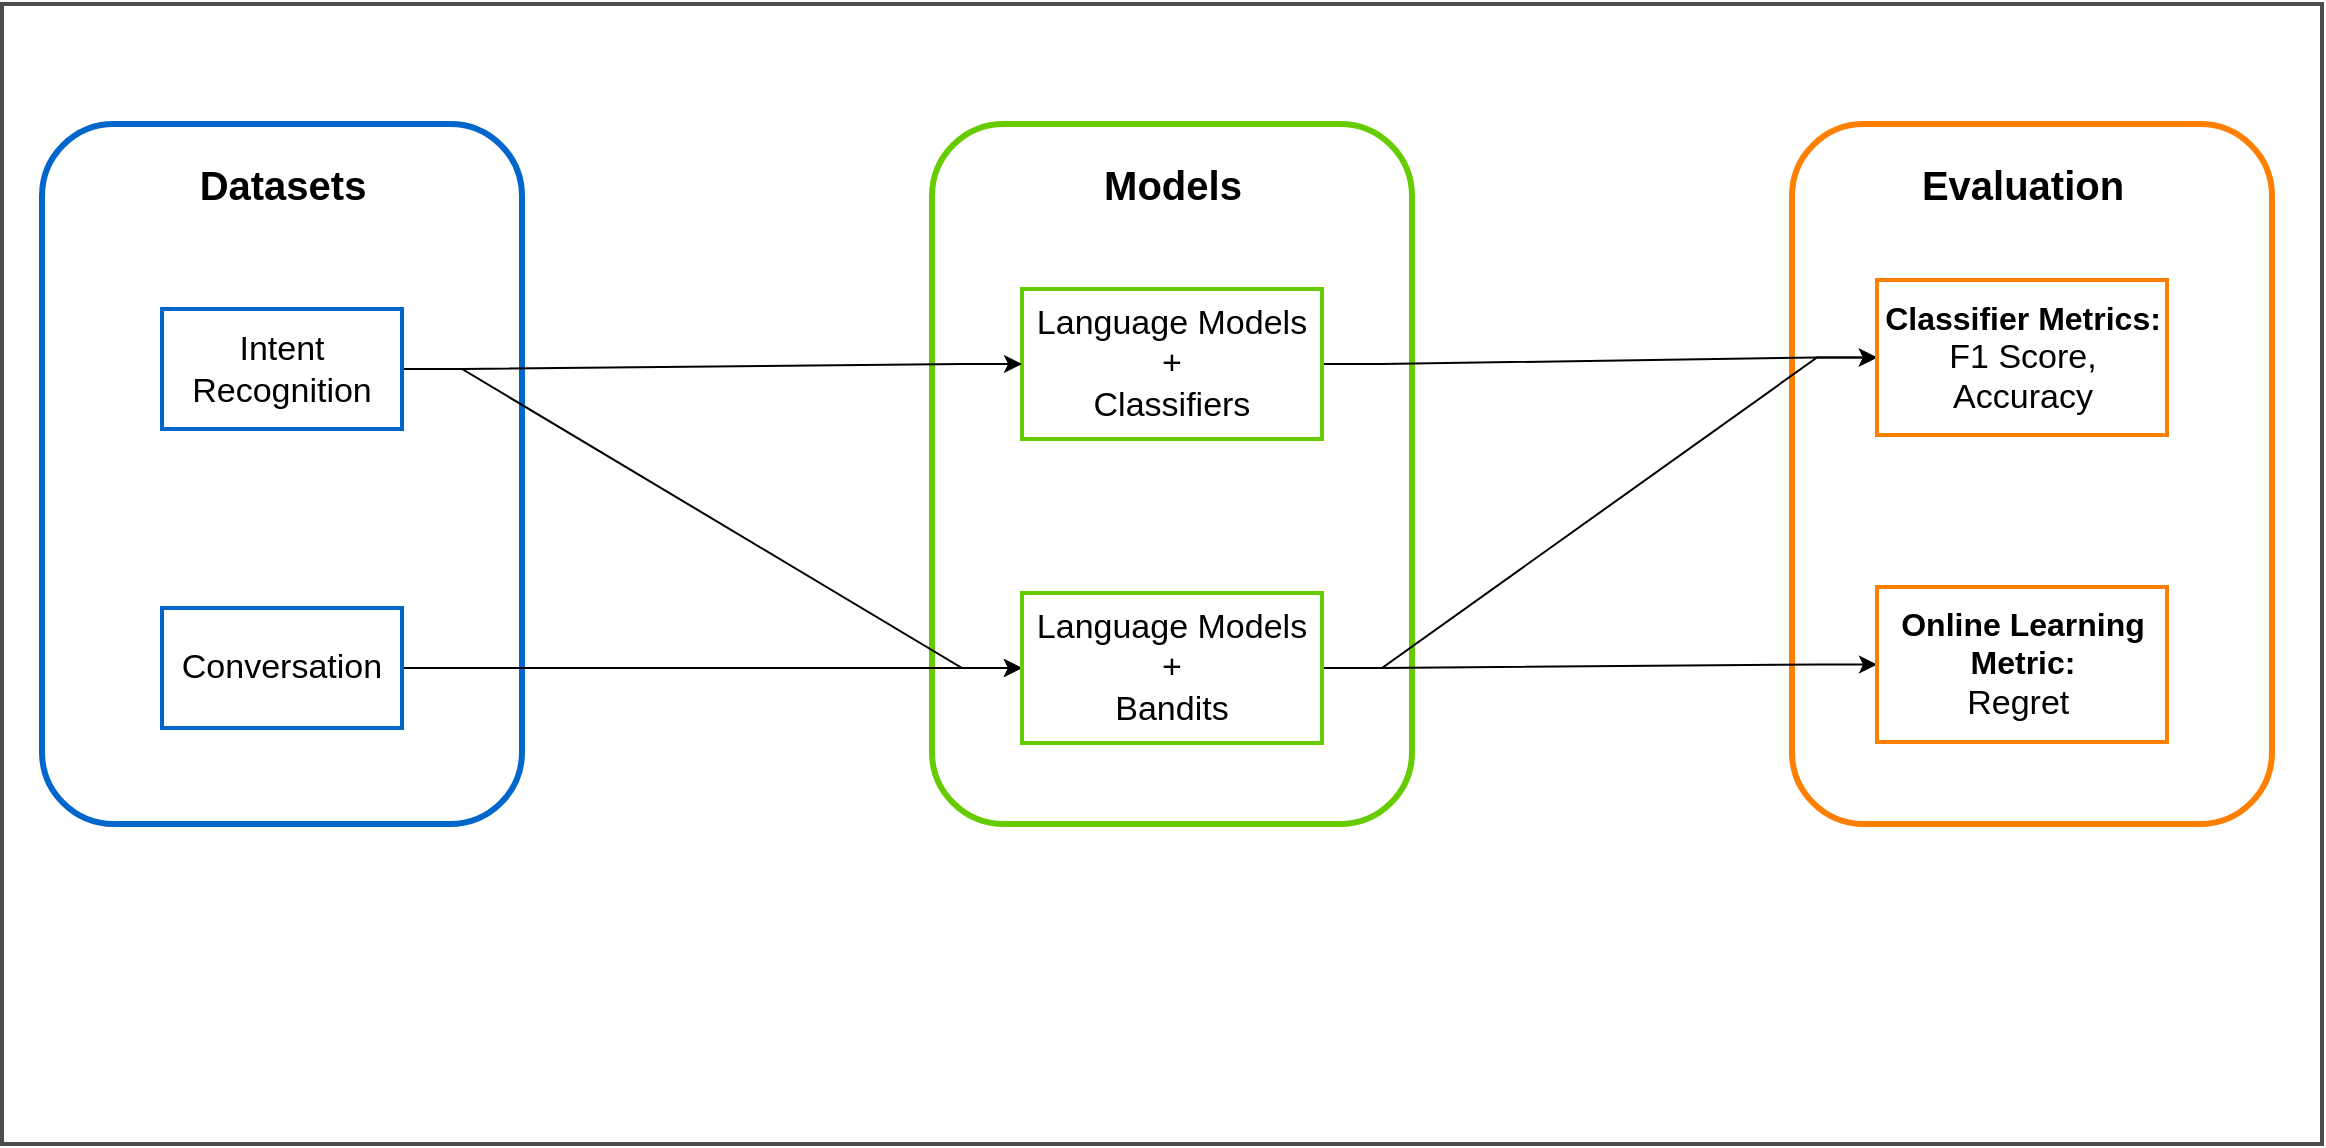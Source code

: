<mxfile version="20.0.3" type="github">
  <diagram id="U4viIV3XaivJw4fxJDdO" name="Page-1">
    <mxGraphModel dx="2272" dy="762" grid="1" gridSize="10" guides="1" tooltips="1" connect="1" arrows="1" fold="1" page="1" pageScale="1" pageWidth="850" pageHeight="1100" math="0" shadow="0">
      <root>
        <mxCell id="0" />
        <mxCell id="1" parent="0" />
        <mxCell id="HzxNZTvXeGD2J4_-lWQK-2" value="&lt;b&gt;&lt;font style=&quot;font-size: 20px&quot;&gt;Datasets&lt;/font&gt;&lt;/b&gt;" style="text;html=1;align=center;verticalAlign=middle;resizable=0;points=[];autosize=1;strokeColor=none;" parent="1" vertex="1">
          <mxGeometry x="-70" y="160" width="100" height="20" as="geometry" />
        </mxCell>
        <mxCell id="HzxNZTvXeGD2J4_-lWQK-3" value="&lt;b&gt;&lt;font style=&quot;font-size: 20px&quot;&gt;Models&lt;/font&gt;&lt;/b&gt;" style="text;html=1;align=center;verticalAlign=middle;resizable=0;points=[];autosize=1;strokeColor=none;" parent="1" vertex="1">
          <mxGeometry x="385" y="160" width="80" height="20" as="geometry" />
        </mxCell>
        <mxCell id="HzxNZTvXeGD2J4_-lWQK-4" value="&lt;b&gt;&lt;font style=&quot;font-size: 20px&quot;&gt;Evaluation&lt;/font&gt;&lt;/b&gt;" style="text;html=1;align=center;verticalAlign=middle;resizable=0;points=[];autosize=1;strokeColor=none;" parent="1" vertex="1">
          <mxGeometry x="790" y="160" width="120" height="20" as="geometry" />
        </mxCell>
        <mxCell id="HzxNZTvXeGD2J4_-lWQK-5" value="&lt;font&gt;&lt;br&gt;&lt;/font&gt;" style="text;html=1;align=center;verticalAlign=middle;resizable=0;points=[];autosize=1;strokeColor=none;" parent="1" vertex="1">
          <mxGeometry x="-30" y="250" width="20" height="20" as="geometry" />
        </mxCell>
        <mxCell id="HzxNZTvXeGD2J4_-lWQK-6" value="&lt;font&gt;&lt;br&gt;&lt;/font&gt;" style="text;html=1;align=center;verticalAlign=middle;resizable=0;points=[];autosize=1;strokeColor=none;" parent="1" vertex="1">
          <mxGeometry x="-30" y="397" width="20" height="20" as="geometry" />
        </mxCell>
        <mxCell id="HzxNZTvXeGD2J4_-lWQK-7" value="&lt;font style=&quot;font-size: 17px&quot;&gt;&lt;br&gt;&lt;/font&gt;" style="text;html=1;align=center;verticalAlign=middle;resizable=0;points=[];autosize=1;strokeColor=none;" parent="1" vertex="1">
          <mxGeometry x="415" y="250" width="20" height="20" as="geometry" />
        </mxCell>
        <mxCell id="HzxNZTvXeGD2J4_-lWQK-8" value="&lt;font style=&quot;font-size: 17px&quot;&gt;&lt;br&gt;&lt;/font&gt;" style="text;html=1;align=center;verticalAlign=middle;resizable=0;points=[];autosize=1;strokeColor=none;" parent="1" vertex="1">
          <mxGeometry x="415" y="402" width="20" height="20" as="geometry" />
        </mxCell>
        <mxCell id="HzxNZTvXeGD2J4_-lWQK-9" value="&lt;font style=&quot;font-size: 17px&quot;&gt;&lt;br&gt;&lt;/font&gt;" style="text;html=1;align=center;verticalAlign=middle;resizable=0;points=[];autosize=1;strokeColor=none;" parent="1" vertex="1">
          <mxGeometry x="845" y="214" width="20" height="20" as="geometry" />
        </mxCell>
        <mxCell id="HzxNZTvXeGD2J4_-lWQK-10" value="&lt;font style=&quot;font-size: 17px&quot;&gt;&lt;br&gt;&lt;/font&gt;" style="text;html=1;align=center;verticalAlign=middle;resizable=0;points=[];autosize=1;strokeColor=none;" parent="1" vertex="1">
          <mxGeometry x="845" y="377" width="20" height="20" as="geometry" />
        </mxCell>
        <mxCell id="HzxNZTvXeGD2J4_-lWQK-11" value="" style="rounded=1;whiteSpace=wrap;html=1;fillColor=none;strokeColor=#0066CC;strokeWidth=3;" parent="1" vertex="1">
          <mxGeometry x="-140" y="140" width="240" height="350" as="geometry" />
        </mxCell>
        <mxCell id="HzxNZTvXeGD2J4_-lWQK-12" value="" style="rounded=1;whiteSpace=wrap;html=1;fillColor=none;strokeColor=#66CC00;strokeWidth=3;" parent="1" vertex="1">
          <mxGeometry x="305" y="140" width="240" height="350" as="geometry" />
        </mxCell>
        <mxCell id="HzxNZTvXeGD2J4_-lWQK-13" value="" style="rounded=1;whiteSpace=wrap;html=1;fillColor=none;strokeWidth=3;strokeColor=#FF8000;" parent="1" vertex="1">
          <mxGeometry x="735" y="140" width="240" height="350" as="geometry" />
        </mxCell>
        <mxCell id="CzQ5qZAhfwt6oCLY_IuG-6" style="edgeStyle=entityRelationEdgeStyle;rounded=0;orthogonalLoop=1;jettySize=auto;html=1;entryX=0;entryY=0.5;entryDx=0;entryDy=0;elbow=vertical;" parent="1" source="HzxNZTvXeGD2J4_-lWQK-14" target="HzxNZTvXeGD2J4_-lWQK-18" edge="1">
          <mxGeometry relative="1" as="geometry" />
        </mxCell>
        <mxCell id="HzxNZTvXeGD2J4_-lWQK-14" value="&lt;span style=&quot;font-size: 17px&quot;&gt;Language Models&lt;br&gt;&lt;/span&gt;&lt;span style=&quot;font-size: 17px&quot;&gt;+&lt;/span&gt;&lt;br style=&quot;font-size: 17px&quot;&gt;&lt;span style=&quot;font-size: 17px&quot;&gt;Classifiers&lt;/span&gt;" style="rounded=0;whiteSpace=wrap;html=1;fillColor=none;strokeColor=#66CC00;strokeWidth=2;" parent="1" vertex="1">
          <mxGeometry x="350" y="222.5" width="150" height="75" as="geometry" />
        </mxCell>
        <mxCell id="CzQ5qZAhfwt6oCLY_IuG-3" style="edgeStyle=entityRelationEdgeStyle;rounded=0;orthogonalLoop=1;jettySize=auto;html=1;exitX=1;exitY=0.5;exitDx=0;exitDy=0;entryX=0;entryY=0.5;entryDx=0;entryDy=0;elbow=vertical;" parent="1" source="HzxNZTvXeGD2J4_-lWQK-15" target="HzxNZTvXeGD2J4_-lWQK-17" edge="1">
          <mxGeometry relative="1" as="geometry" />
        </mxCell>
        <mxCell id="CzQ5qZAhfwt6oCLY_IuG-5" style="edgeStyle=entityRelationEdgeStyle;rounded=0;orthogonalLoop=1;jettySize=auto;html=1;entryX=0;entryY=0.5;entryDx=0;entryDy=0;elbow=vertical;" parent="1" source="HzxNZTvXeGD2J4_-lWQK-15" target="HzxNZTvXeGD2J4_-lWQK-14" edge="1">
          <mxGeometry relative="1" as="geometry" />
        </mxCell>
        <mxCell id="HzxNZTvXeGD2J4_-lWQK-15" value="&lt;span style=&quot;font-size: 17px;&quot;&gt;Intent Recognition&lt;/span&gt;" style="rounded=0;whiteSpace=wrap;html=1;fillColor=none;strokeColor=#0066CC;strokeWidth=2;" parent="1" vertex="1">
          <mxGeometry x="-80" y="232.5" width="120" height="60" as="geometry" />
        </mxCell>
        <mxCell id="CzQ5qZAhfwt6oCLY_IuG-4" style="edgeStyle=entityRelationEdgeStyle;rounded=0;orthogonalLoop=1;jettySize=auto;html=1;entryX=0;entryY=0.5;entryDx=0;entryDy=0;elbow=vertical;" parent="1" source="HzxNZTvXeGD2J4_-lWQK-16" target="HzxNZTvXeGD2J4_-lWQK-17" edge="1">
          <mxGeometry relative="1" as="geometry" />
        </mxCell>
        <mxCell id="HzxNZTvXeGD2J4_-lWQK-16" value="&lt;span style=&quot;font-size: 17px&quot;&gt;Conversation&lt;/span&gt;" style="rounded=0;whiteSpace=wrap;html=1;fillColor=none;strokeColor=#0066CC;strokeWidth=2;" parent="1" vertex="1">
          <mxGeometry x="-80" y="382" width="120" height="60" as="geometry" />
        </mxCell>
        <mxCell id="CzQ5qZAhfwt6oCLY_IuG-7" style="edgeStyle=entityRelationEdgeStyle;rounded=0;orthogonalLoop=1;jettySize=auto;html=1;entryX=0;entryY=0.5;entryDx=0;entryDy=0;elbow=vertical;" parent="1" source="HzxNZTvXeGD2J4_-lWQK-17" target="HzxNZTvXeGD2J4_-lWQK-19" edge="1">
          <mxGeometry relative="1" as="geometry" />
        </mxCell>
        <mxCell id="CzQ5qZAhfwt6oCLY_IuG-8" style="edgeStyle=entityRelationEdgeStyle;rounded=0;orthogonalLoop=1;jettySize=auto;html=1;entryX=0;entryY=0.5;entryDx=0;entryDy=0;elbow=vertical;" parent="1" source="HzxNZTvXeGD2J4_-lWQK-17" target="HzxNZTvXeGD2J4_-lWQK-18" edge="1">
          <mxGeometry relative="1" as="geometry" />
        </mxCell>
        <mxCell id="HzxNZTvXeGD2J4_-lWQK-17" value="&lt;span style=&quot;font-size: 17px&quot;&gt;Language Models&lt;br&gt;&lt;/span&gt;&lt;span style=&quot;font-size: 17px&quot;&gt;+&lt;/span&gt;&lt;br style=&quot;font-size: 17px&quot;&gt;&lt;span style=&quot;font-size: 17px&quot;&gt;Bandits&lt;/span&gt;" style="rounded=0;whiteSpace=wrap;html=1;fillColor=none;strokeColor=#66CC00;strokeWidth=2;" parent="1" vertex="1">
          <mxGeometry x="350" y="374.5" width="150" height="75" as="geometry" />
        </mxCell>
        <mxCell id="HzxNZTvXeGD2J4_-lWQK-18" value="&lt;b&gt;&lt;font style=&quot;font-size: 16px&quot;&gt;Classifier Metrics:&lt;/font&gt;&lt;/b&gt;&lt;br&gt;&lt;span style=&quot;font-size: 17px&quot;&gt;F1 Score,&lt;/span&gt;&lt;br style=&quot;font-size: 17px&quot;&gt;&lt;span style=&quot;font-size: 17px&quot;&gt;Accuracy&lt;/span&gt;" style="rounded=0;whiteSpace=wrap;html=1;fillColor=none;strokeWidth=2;strokeColor=#FF8000;" parent="1" vertex="1">
          <mxGeometry x="777.5" y="218" width="145" height="77.5" as="geometry" />
        </mxCell>
        <mxCell id="HzxNZTvXeGD2J4_-lWQK-19" value="&lt;b&gt;&lt;font style=&quot;font-size: 16px&quot;&gt;Online Learning Metric:&lt;br&gt;&lt;/font&gt;&lt;/b&gt;&lt;span style=&quot;font-size: 17px&quot;&gt;Regret&amp;nbsp;&lt;/span&gt;" style="rounded=0;whiteSpace=wrap;html=1;fillColor=none;strokeWidth=2;strokeColor=#FF8000;" parent="1" vertex="1">
          <mxGeometry x="777.5" y="371.5" width="145" height="77.5" as="geometry" />
        </mxCell>
        <UserObject label="" link="https://upload.wikimedia.org/wikipedia/commons/thumb/2/2d/Tensorflow_logo.svg/1200px-Tensorflow_logo.svg.png" id="HzxNZTvXeGD2J4_-lWQK-25">
          <mxCell style="rounded=0;whiteSpace=wrap;html=1;strokeWidth=2;strokeColor=#4D4D4D;fillColor=none;" parent="1" vertex="1">
            <mxGeometry x="-160" y="79.99" width="1160" height="570" as="geometry" />
          </mxCell>
        </UserObject>
        <mxCell id="HzxNZTvXeGD2J4_-lWQK-26" value="" style="shape=image;verticalLabelPosition=bottom;labelBackgroundColor=#ffffff;verticalAlign=top;aspect=fixed;imageAspect=0;image=https://uptime-storage.s3.amazonaws.com/logos/d32f5c39b694f3e64d29fc2c9b988cdd.png;" parent="1" vertex="1">
          <mxGeometry x="170" y="509.99" width="130" height="130" as="geometry" />
        </mxCell>
        <mxCell id="HzxNZTvXeGD2J4_-lWQK-27" value="" style="shape=image;verticalLabelPosition=bottom;labelBackgroundColor=#ffffff;verticalAlign=top;aspect=fixed;imageAspect=0;image=https://upload.wikimedia.org/wikipedia/commons/thumb/2/2d/Tensorflow_logo.svg/1200px-Tensorflow_logo.svg.png;" parent="1" vertex="1">
          <mxGeometry x="367" y="523.64" width="96" height="102.71" as="geometry" />
        </mxCell>
        <mxCell id="HzxNZTvXeGD2J4_-lWQK-28" value="" style="shape=image;verticalLabelPosition=bottom;labelBackgroundColor=#ffffff;verticalAlign=top;aspect=fixed;imageAspect=0;image=https://pytorch.org/assets/images/pytorch-logo.png;" parent="1" vertex="1">
          <mxGeometry x="500" y="509.99" width="140" height="140" as="geometry" />
        </mxCell>
      </root>
    </mxGraphModel>
  </diagram>
</mxfile>
